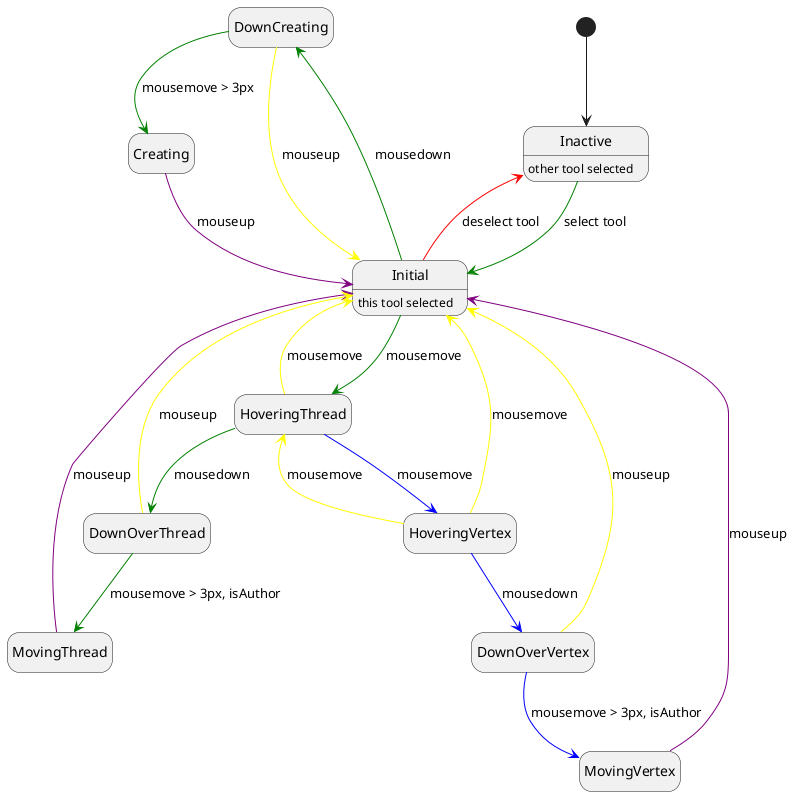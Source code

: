 @startuml commentator

[*] -down-> Inactive
hide empty description

Inactive : other tool selected
Initial : this tool selected

Inactive -down[#green]-> Initial : select tool
Initial -up[#red]-> Inactive : deselect tool

Initial -left[#green]-> DownCreating : mousedown
DownCreating -right[#yellow]-> Initial : mouseup
DownCreating -[#green]-> Creating : mousemove > 3px
Creating -[#purple]-> Initial : mouseup

Initial -[#green]-> HoveringThread : mousemove
HoveringThread -[#green]-> DownOverThread : mousedown
DownOverThread -[#green]-> MovingThread : mousemove > 3px, isAuthor
MovingThread -[#purple]-> Initial : mouseup

HoveringThread -down[#blue]-> HoveringVertex : mousemove
HoveringVertex -down[#blue]-> DownOverVertex : mousedown
DownOverVertex -down[#blue]-> MovingVertex : mousemove > 3px, isAuthor
MovingVertex -up[#purple]-> Initial : mouseup

HoveringThread -up[#yellow]-> Initial : mousemove
HoveringVertex -up[#yellow]-> Initial : mousemove
HoveringVertex -up[#yellow]-> HoveringThread : mousemove

DownOverThread -up[#yellow]-> Initial : mouseup
DownOverVertex -up[#yellow]-> Initial : mouseup

@enduml
